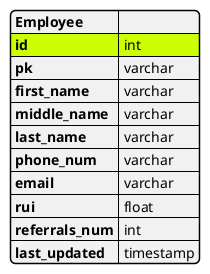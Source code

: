 @startjson
#highlight "id"

{
    "Employee" : "",
    "id" : "int",     
    "pk" : "varchar",
    "first_name" : "varchar",
    "middle_name" : "varchar",
    "last_name"  : "varchar",
    "phone_num" : "varchar",
    "email" : "varchar",
    "rui" : "float",        
    "referrals_num" : "int",
    "last_updated" : "timestamp"
}
@endjson
